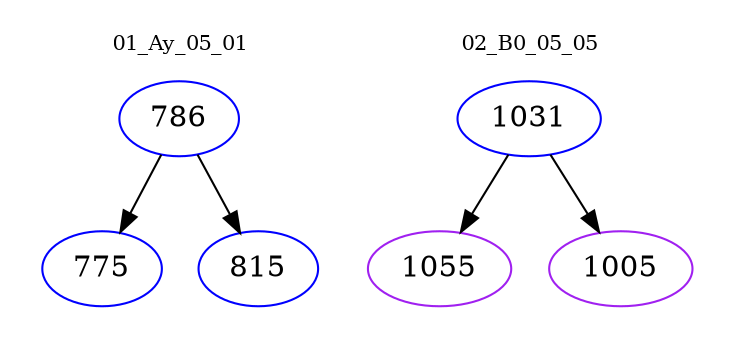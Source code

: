 digraph{
subgraph cluster_0 {
color = white
label = "01_Ay_05_01";
fontsize=10;
T0_786 [label="786", color="blue"]
T0_786 -> T0_775 [color="black"]
T0_775 [label="775", color="blue"]
T0_786 -> T0_815 [color="black"]
T0_815 [label="815", color="blue"]
}
subgraph cluster_1 {
color = white
label = "02_B0_05_05";
fontsize=10;
T1_1031 [label="1031", color="blue"]
T1_1031 -> T1_1055 [color="black"]
T1_1055 [label="1055", color="purple"]
T1_1031 -> T1_1005 [color="black"]
T1_1005 [label="1005", color="purple"]
}
}
